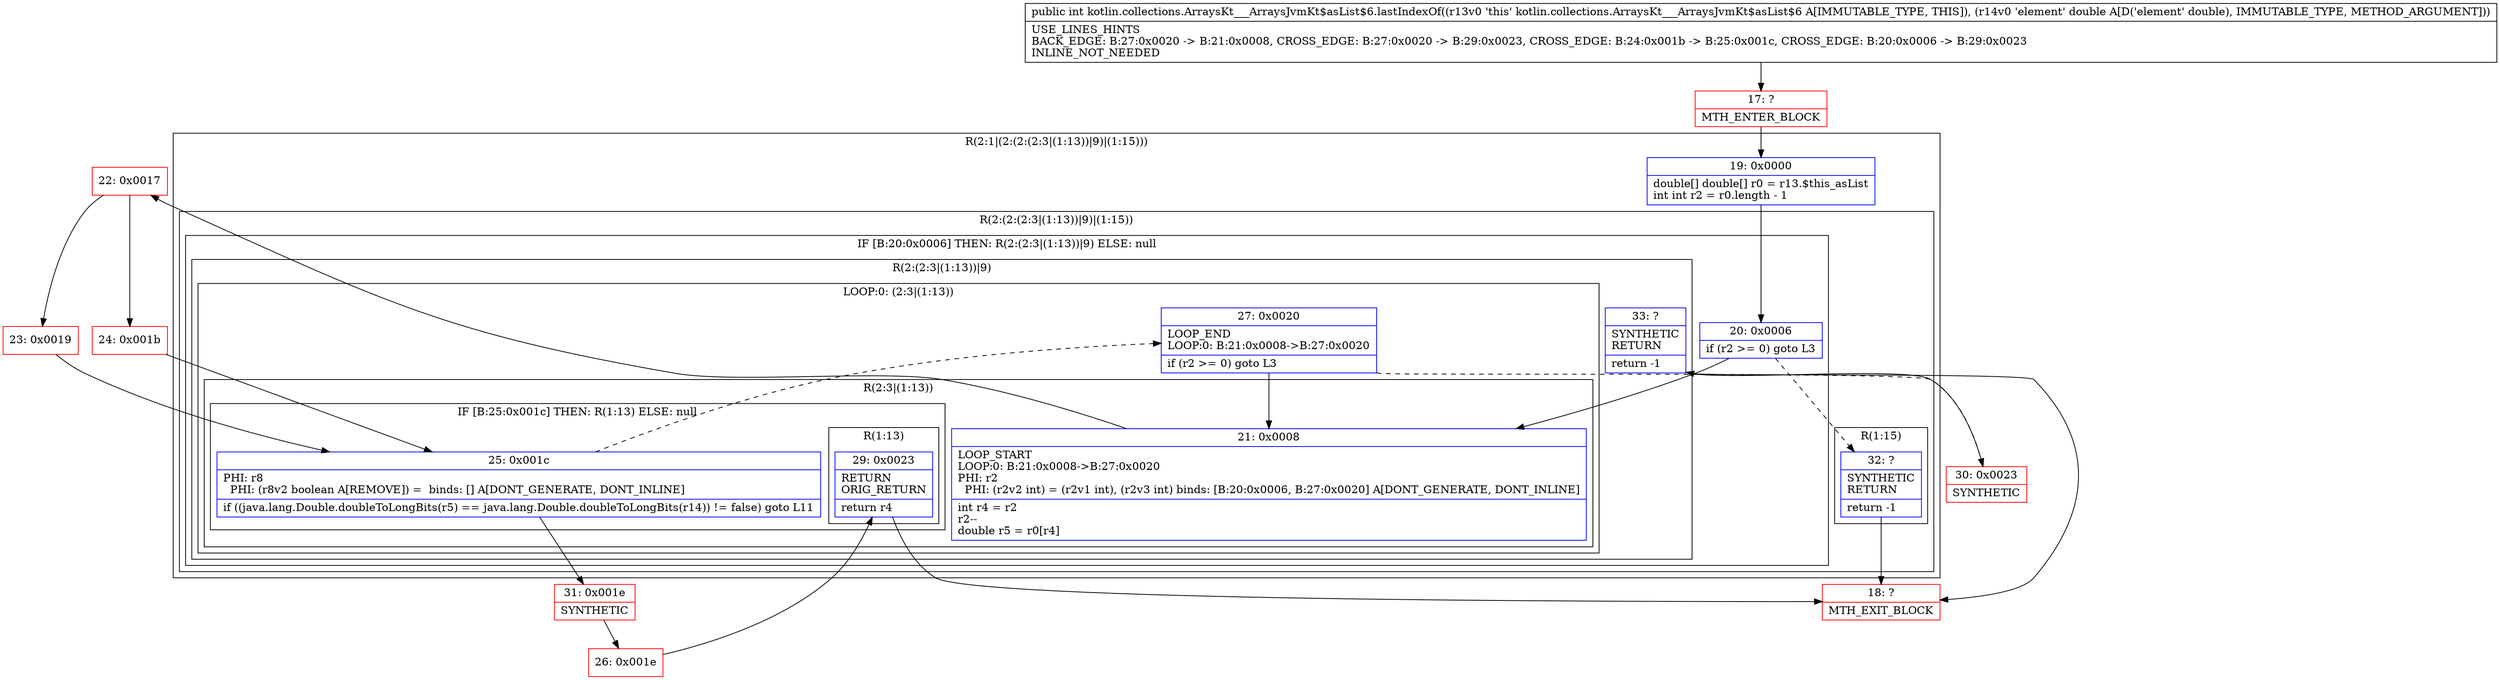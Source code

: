 digraph "CFG forkotlin.collections.ArraysKt___ArraysJvmKt$asList$6.lastIndexOf(D)I" {
subgraph cluster_Region_184126258 {
label = "R(2:1|(2:(2:(2:3|(1:13))|9)|(1:15)))";
node [shape=record,color=blue];
Node_19 [shape=record,label="{19\:\ 0x0000|double[] double[] r0 = r13.$this_asList\lint int r2 = r0.length \- 1\l}"];
subgraph cluster_Region_845344509 {
label = "R(2:(2:(2:3|(1:13))|9)|(1:15))";
node [shape=record,color=blue];
subgraph cluster_IfRegion_1165271715 {
label = "IF [B:20:0x0006] THEN: R(2:(2:3|(1:13))|9) ELSE: null";
node [shape=record,color=blue];
Node_20 [shape=record,label="{20\:\ 0x0006|if (r2 \>= 0) goto L3\l}"];
subgraph cluster_Region_700990330 {
label = "R(2:(2:3|(1:13))|9)";
node [shape=record,color=blue];
subgraph cluster_LoopRegion_1159511026 {
label = "LOOP:0: (2:3|(1:13))";
node [shape=record,color=blue];
Node_27 [shape=record,label="{27\:\ 0x0020|LOOP_END\lLOOP:0: B:21:0x0008\-\>B:27:0x0020\l|if (r2 \>= 0) goto L3\l}"];
subgraph cluster_Region_1057167082 {
label = "R(2:3|(1:13))";
node [shape=record,color=blue];
Node_21 [shape=record,label="{21\:\ 0x0008|LOOP_START\lLOOP:0: B:21:0x0008\-\>B:27:0x0020\lPHI: r2 \l  PHI: (r2v2 int) = (r2v1 int), (r2v3 int) binds: [B:20:0x0006, B:27:0x0020] A[DONT_GENERATE, DONT_INLINE]\l|int r4 = r2\lr2\-\-\ldouble r5 = r0[r4]\l}"];
subgraph cluster_IfRegion_610925227 {
label = "IF [B:25:0x001c] THEN: R(1:13) ELSE: null";
node [shape=record,color=blue];
Node_25 [shape=record,label="{25\:\ 0x001c|PHI: r8 \l  PHI: (r8v2 boolean A[REMOVE]) =  binds: [] A[DONT_GENERATE, DONT_INLINE]\l|if ((java.lang.Double.doubleToLongBits(r5) == java.lang.Double.doubleToLongBits(r14)) != false) goto L11\l}"];
subgraph cluster_Region_66717816 {
label = "R(1:13)";
node [shape=record,color=blue];
Node_29 [shape=record,label="{29\:\ 0x0023|RETURN\lORIG_RETURN\l|return r4\l}"];
}
}
}
}
Node_33 [shape=record,label="{33\:\ ?|SYNTHETIC\lRETURN\l|return \-1\l}"];
}
}
subgraph cluster_Region_2049409968 {
label = "R(1:15)";
node [shape=record,color=blue];
Node_32 [shape=record,label="{32\:\ ?|SYNTHETIC\lRETURN\l|return \-1\l}"];
}
}
}
Node_17 [shape=record,color=red,label="{17\:\ ?|MTH_ENTER_BLOCK\l}"];
Node_22 [shape=record,color=red,label="{22\:\ 0x0017}"];
Node_23 [shape=record,color=red,label="{23\:\ 0x0019}"];
Node_30 [shape=record,color=red,label="{30\:\ 0x0023|SYNTHETIC\l}"];
Node_18 [shape=record,color=red,label="{18\:\ ?|MTH_EXIT_BLOCK\l}"];
Node_31 [shape=record,color=red,label="{31\:\ 0x001e|SYNTHETIC\l}"];
Node_26 [shape=record,color=red,label="{26\:\ 0x001e}"];
Node_24 [shape=record,color=red,label="{24\:\ 0x001b}"];
MethodNode[shape=record,label="{public int kotlin.collections.ArraysKt___ArraysJvmKt$asList$6.lastIndexOf((r13v0 'this' kotlin.collections.ArraysKt___ArraysJvmKt$asList$6 A[IMMUTABLE_TYPE, THIS]), (r14v0 'element' double A[D('element' double), IMMUTABLE_TYPE, METHOD_ARGUMENT]))  | USE_LINES_HINTS\lBACK_EDGE: B:27:0x0020 \-\> B:21:0x0008, CROSS_EDGE: B:27:0x0020 \-\> B:29:0x0023, CROSS_EDGE: B:24:0x001b \-\> B:25:0x001c, CROSS_EDGE: B:20:0x0006 \-\> B:29:0x0023\lINLINE_NOT_NEEDED\l}"];
MethodNode -> Node_17;Node_19 -> Node_20;
Node_20 -> Node_21;
Node_20 -> Node_32[style=dashed];
Node_27 -> Node_21;
Node_27 -> Node_30[style=dashed];
Node_21 -> Node_22;
Node_25 -> Node_27[style=dashed];
Node_25 -> Node_31;
Node_29 -> Node_18;
Node_33 -> Node_18;
Node_32 -> Node_18;
Node_17 -> Node_19;
Node_22 -> Node_23;
Node_22 -> Node_24;
Node_23 -> Node_25;
Node_30 -> Node_33;
Node_31 -> Node_26;
Node_26 -> Node_29;
Node_24 -> Node_25;
}

